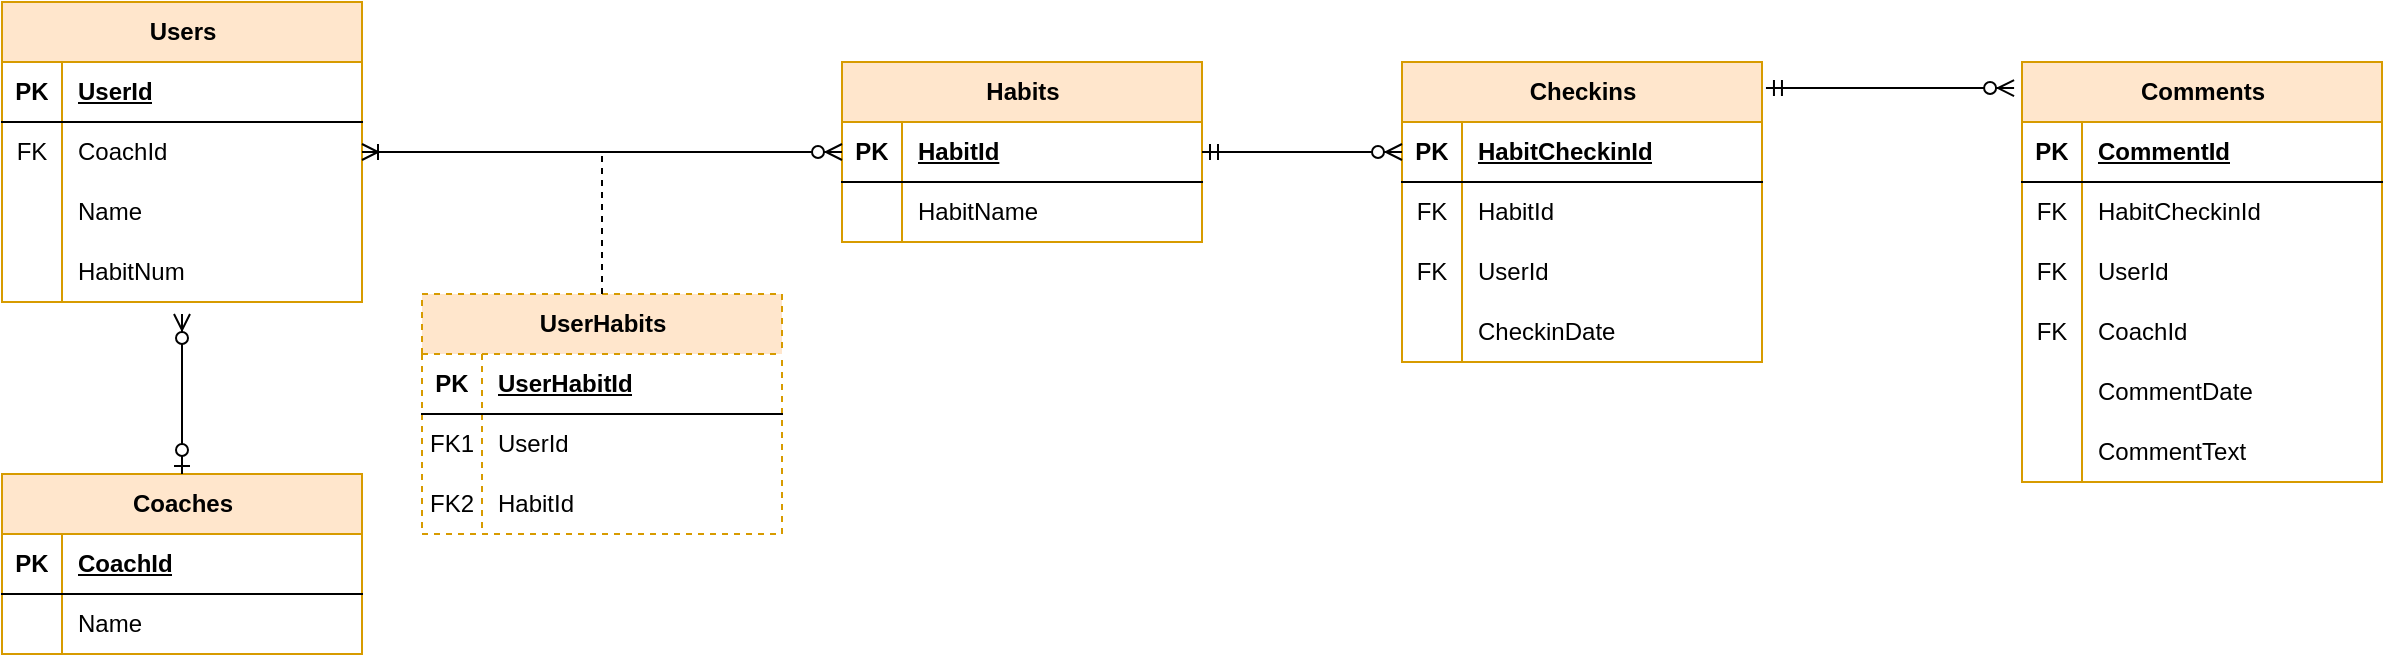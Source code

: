 <mxfile version="22.1.21" type="device">
  <diagram name="Page-1" id="EBmlzILPmTACc4JC5YRT">
    <mxGraphModel dx="871" dy="766" grid="1" gridSize="10" guides="1" tooltips="1" connect="1" arrows="1" fold="1" page="1" pageScale="1" pageWidth="850" pageHeight="1100" math="0" shadow="0">
      <root>
        <mxCell id="0" />
        <mxCell id="1" parent="0" />
        <mxCell id="JDANXj-6AMmn8KX_bIxO-1" value="Users" style="shape=table;startSize=30;container=1;collapsible=1;childLayout=tableLayout;fixedRows=1;rowLines=0;fontStyle=1;align=center;resizeLast=1;html=1;fillColor=#ffe6cc;strokeColor=#d79b00;" vertex="1" parent="1">
          <mxGeometry x="70" y="204" width="180" height="150" as="geometry">
            <mxRectangle x="70" y="210" width="70" height="30" as="alternateBounds" />
          </mxGeometry>
        </mxCell>
        <mxCell id="JDANXj-6AMmn8KX_bIxO-2" value="" style="shape=tableRow;horizontal=0;startSize=0;swimlaneHead=0;swimlaneBody=0;fillColor=none;collapsible=0;dropTarget=0;points=[[0,0.5],[1,0.5]];portConstraint=eastwest;top=0;left=0;right=0;bottom=1;" vertex="1" parent="JDANXj-6AMmn8KX_bIxO-1">
          <mxGeometry y="30" width="180" height="30" as="geometry" />
        </mxCell>
        <mxCell id="JDANXj-6AMmn8KX_bIxO-3" value="PK" style="shape=partialRectangle;connectable=0;fillColor=none;top=0;left=0;bottom=0;right=0;fontStyle=1;overflow=hidden;whiteSpace=wrap;html=1;" vertex="1" parent="JDANXj-6AMmn8KX_bIxO-2">
          <mxGeometry width="30" height="30" as="geometry">
            <mxRectangle width="30" height="30" as="alternateBounds" />
          </mxGeometry>
        </mxCell>
        <mxCell id="JDANXj-6AMmn8KX_bIxO-4" value="UserId" style="shape=partialRectangle;connectable=0;fillColor=none;top=0;left=0;bottom=0;right=0;align=left;spacingLeft=6;fontStyle=5;overflow=hidden;whiteSpace=wrap;html=1;" vertex="1" parent="JDANXj-6AMmn8KX_bIxO-2">
          <mxGeometry x="30" width="150" height="30" as="geometry">
            <mxRectangle width="150" height="30" as="alternateBounds" />
          </mxGeometry>
        </mxCell>
        <mxCell id="JDANXj-6AMmn8KX_bIxO-5" value="" style="shape=tableRow;horizontal=0;startSize=0;swimlaneHead=0;swimlaneBody=0;fillColor=none;collapsible=0;dropTarget=0;points=[[0,0.5],[1,0.5]];portConstraint=eastwest;top=0;left=0;right=0;bottom=0;" vertex="1" parent="JDANXj-6AMmn8KX_bIxO-1">
          <mxGeometry y="60" width="180" height="30" as="geometry" />
        </mxCell>
        <mxCell id="JDANXj-6AMmn8KX_bIxO-6" value="FK" style="shape=partialRectangle;connectable=0;fillColor=none;top=0;left=0;bottom=0;right=0;editable=1;overflow=hidden;whiteSpace=wrap;html=1;" vertex="1" parent="JDANXj-6AMmn8KX_bIxO-5">
          <mxGeometry width="30" height="30" as="geometry">
            <mxRectangle width="30" height="30" as="alternateBounds" />
          </mxGeometry>
        </mxCell>
        <mxCell id="JDANXj-6AMmn8KX_bIxO-7" value="CoachId" style="shape=partialRectangle;connectable=0;fillColor=none;top=0;left=0;bottom=0;right=0;align=left;spacingLeft=6;overflow=hidden;whiteSpace=wrap;html=1;" vertex="1" parent="JDANXj-6AMmn8KX_bIxO-5">
          <mxGeometry x="30" width="150" height="30" as="geometry">
            <mxRectangle width="150" height="30" as="alternateBounds" />
          </mxGeometry>
        </mxCell>
        <mxCell id="JDANXj-6AMmn8KX_bIxO-8" value="" style="shape=tableRow;horizontal=0;startSize=0;swimlaneHead=0;swimlaneBody=0;fillColor=none;collapsible=0;dropTarget=0;points=[[0,0.5],[1,0.5]];portConstraint=eastwest;top=0;left=0;right=0;bottom=0;" vertex="1" parent="JDANXj-6AMmn8KX_bIxO-1">
          <mxGeometry y="90" width="180" height="30" as="geometry" />
        </mxCell>
        <mxCell id="JDANXj-6AMmn8KX_bIxO-9" value="" style="shape=partialRectangle;connectable=0;fillColor=none;top=0;left=0;bottom=0;right=0;editable=1;overflow=hidden;whiteSpace=wrap;html=1;" vertex="1" parent="JDANXj-6AMmn8KX_bIxO-8">
          <mxGeometry width="30" height="30" as="geometry">
            <mxRectangle width="30" height="30" as="alternateBounds" />
          </mxGeometry>
        </mxCell>
        <mxCell id="JDANXj-6AMmn8KX_bIxO-10" value="Name" style="shape=partialRectangle;connectable=0;fillColor=none;top=0;left=0;bottom=0;right=0;align=left;spacingLeft=6;overflow=hidden;whiteSpace=wrap;html=1;" vertex="1" parent="JDANXj-6AMmn8KX_bIxO-8">
          <mxGeometry x="30" width="150" height="30" as="geometry">
            <mxRectangle width="150" height="30" as="alternateBounds" />
          </mxGeometry>
        </mxCell>
        <mxCell id="JDANXj-6AMmn8KX_bIxO-11" value="" style="shape=tableRow;horizontal=0;startSize=0;swimlaneHead=0;swimlaneBody=0;fillColor=none;collapsible=0;dropTarget=0;points=[[0,0.5],[1,0.5]];portConstraint=eastwest;top=0;left=0;right=0;bottom=0;" vertex="1" parent="JDANXj-6AMmn8KX_bIxO-1">
          <mxGeometry y="120" width="180" height="30" as="geometry" />
        </mxCell>
        <mxCell id="JDANXj-6AMmn8KX_bIxO-12" value="" style="shape=partialRectangle;connectable=0;fillColor=none;top=0;left=0;bottom=0;right=0;editable=1;overflow=hidden;whiteSpace=wrap;html=1;" vertex="1" parent="JDANXj-6AMmn8KX_bIxO-11">
          <mxGeometry width="30" height="30" as="geometry">
            <mxRectangle width="30" height="30" as="alternateBounds" />
          </mxGeometry>
        </mxCell>
        <mxCell id="JDANXj-6AMmn8KX_bIxO-13" value="HabitNum" style="shape=partialRectangle;connectable=0;fillColor=none;top=0;left=0;bottom=0;right=0;align=left;spacingLeft=6;overflow=hidden;whiteSpace=wrap;html=1;" vertex="1" parent="JDANXj-6AMmn8KX_bIxO-11">
          <mxGeometry x="30" width="150" height="30" as="geometry">
            <mxRectangle width="150" height="30" as="alternateBounds" />
          </mxGeometry>
        </mxCell>
        <mxCell id="JDANXj-6AMmn8KX_bIxO-14" value="Coaches" style="shape=table;startSize=30;container=1;collapsible=1;childLayout=tableLayout;fixedRows=1;rowLines=0;fontStyle=1;align=center;resizeLast=1;html=1;fillColor=#ffe6cc;strokeColor=#d79b00;" vertex="1" parent="1">
          <mxGeometry x="70" y="440" width="180" height="90" as="geometry" />
        </mxCell>
        <mxCell id="JDANXj-6AMmn8KX_bIxO-15" value="" style="shape=tableRow;horizontal=0;startSize=0;swimlaneHead=0;swimlaneBody=0;fillColor=none;collapsible=0;dropTarget=0;points=[[0,0.5],[1,0.5]];portConstraint=eastwest;top=0;left=0;right=0;bottom=1;" vertex="1" parent="JDANXj-6AMmn8KX_bIxO-14">
          <mxGeometry y="30" width="180" height="30" as="geometry" />
        </mxCell>
        <mxCell id="JDANXj-6AMmn8KX_bIxO-16" value="PK" style="shape=partialRectangle;connectable=0;fillColor=none;top=0;left=0;bottom=0;right=0;fontStyle=1;overflow=hidden;whiteSpace=wrap;html=1;" vertex="1" parent="JDANXj-6AMmn8KX_bIxO-15">
          <mxGeometry width="30" height="30" as="geometry">
            <mxRectangle width="30" height="30" as="alternateBounds" />
          </mxGeometry>
        </mxCell>
        <mxCell id="JDANXj-6AMmn8KX_bIxO-17" value="CoachId" style="shape=partialRectangle;connectable=0;fillColor=none;top=0;left=0;bottom=0;right=0;align=left;spacingLeft=6;fontStyle=5;overflow=hidden;whiteSpace=wrap;html=1;" vertex="1" parent="JDANXj-6AMmn8KX_bIxO-15">
          <mxGeometry x="30" width="150" height="30" as="geometry">
            <mxRectangle width="150" height="30" as="alternateBounds" />
          </mxGeometry>
        </mxCell>
        <mxCell id="JDANXj-6AMmn8KX_bIxO-18" value="" style="shape=tableRow;horizontal=0;startSize=0;swimlaneHead=0;swimlaneBody=0;fillColor=none;collapsible=0;dropTarget=0;points=[[0,0.5],[1,0.5]];portConstraint=eastwest;top=0;left=0;right=0;bottom=0;" vertex="1" parent="JDANXj-6AMmn8KX_bIxO-14">
          <mxGeometry y="60" width="180" height="30" as="geometry" />
        </mxCell>
        <mxCell id="JDANXj-6AMmn8KX_bIxO-19" value="" style="shape=partialRectangle;connectable=0;fillColor=none;top=0;left=0;bottom=0;right=0;editable=1;overflow=hidden;whiteSpace=wrap;html=1;" vertex="1" parent="JDANXj-6AMmn8KX_bIxO-18">
          <mxGeometry width="30" height="30" as="geometry">
            <mxRectangle width="30" height="30" as="alternateBounds" />
          </mxGeometry>
        </mxCell>
        <mxCell id="JDANXj-6AMmn8KX_bIxO-20" value="Name" style="shape=partialRectangle;connectable=0;fillColor=none;top=0;left=0;bottom=0;right=0;align=left;spacingLeft=6;overflow=hidden;whiteSpace=wrap;html=1;" vertex="1" parent="JDANXj-6AMmn8KX_bIxO-18">
          <mxGeometry x="30" width="150" height="30" as="geometry">
            <mxRectangle width="150" height="30" as="alternateBounds" />
          </mxGeometry>
        </mxCell>
        <mxCell id="JDANXj-6AMmn8KX_bIxO-33" value="" style="fontSize=12;html=1;endArrow=ERzeroToMany;startArrow=ERzeroToOne;rounded=0;exitX=0.5;exitY=0;exitDx=0;exitDy=0;" edge="1" parent="1" source="JDANXj-6AMmn8KX_bIxO-14">
          <mxGeometry width="100" height="100" relative="1" as="geometry">
            <mxPoint x="320" y="500" as="sourcePoint" />
            <mxPoint x="160" y="360" as="targetPoint" />
          </mxGeometry>
        </mxCell>
        <mxCell id="JDANXj-6AMmn8KX_bIxO-35" value="Habits" style="shape=table;startSize=30;container=1;collapsible=1;childLayout=tableLayout;fixedRows=1;rowLines=0;fontStyle=1;align=center;resizeLast=1;html=1;fillColor=#ffe6cc;strokeColor=#d79b00;" vertex="1" parent="1">
          <mxGeometry x="490" y="234" width="180" height="90" as="geometry" />
        </mxCell>
        <mxCell id="JDANXj-6AMmn8KX_bIxO-36" value="" style="shape=tableRow;horizontal=0;startSize=0;swimlaneHead=0;swimlaneBody=0;fillColor=none;collapsible=0;dropTarget=0;points=[[0,0.5],[1,0.5]];portConstraint=eastwest;top=0;left=0;right=0;bottom=1;" vertex="1" parent="JDANXj-6AMmn8KX_bIxO-35">
          <mxGeometry y="30" width="180" height="30" as="geometry" />
        </mxCell>
        <mxCell id="JDANXj-6AMmn8KX_bIxO-37" value="PK" style="shape=partialRectangle;connectable=0;fillColor=none;top=0;left=0;bottom=0;right=0;fontStyle=1;overflow=hidden;whiteSpace=wrap;html=1;" vertex="1" parent="JDANXj-6AMmn8KX_bIxO-36">
          <mxGeometry width="30" height="30" as="geometry">
            <mxRectangle width="30" height="30" as="alternateBounds" />
          </mxGeometry>
        </mxCell>
        <mxCell id="JDANXj-6AMmn8KX_bIxO-38" value="HabitId" style="shape=partialRectangle;connectable=0;fillColor=none;top=0;left=0;bottom=0;right=0;align=left;spacingLeft=6;fontStyle=5;overflow=hidden;whiteSpace=wrap;html=1;" vertex="1" parent="JDANXj-6AMmn8KX_bIxO-36">
          <mxGeometry x="30" width="150" height="30" as="geometry">
            <mxRectangle width="150" height="30" as="alternateBounds" />
          </mxGeometry>
        </mxCell>
        <mxCell id="JDANXj-6AMmn8KX_bIxO-39" value="" style="shape=tableRow;horizontal=0;startSize=0;swimlaneHead=0;swimlaneBody=0;fillColor=none;collapsible=0;dropTarget=0;points=[[0,0.5],[1,0.5]];portConstraint=eastwest;top=0;left=0;right=0;bottom=0;" vertex="1" parent="JDANXj-6AMmn8KX_bIxO-35">
          <mxGeometry y="60" width="180" height="30" as="geometry" />
        </mxCell>
        <mxCell id="JDANXj-6AMmn8KX_bIxO-40" value="" style="shape=partialRectangle;connectable=0;fillColor=none;top=0;left=0;bottom=0;right=0;editable=1;overflow=hidden;whiteSpace=wrap;html=1;" vertex="1" parent="JDANXj-6AMmn8KX_bIxO-39">
          <mxGeometry width="30" height="30" as="geometry">
            <mxRectangle width="30" height="30" as="alternateBounds" />
          </mxGeometry>
        </mxCell>
        <mxCell id="JDANXj-6AMmn8KX_bIxO-41" value="HabitName" style="shape=partialRectangle;connectable=0;fillColor=none;top=0;left=0;bottom=0;right=0;align=left;spacingLeft=6;overflow=hidden;whiteSpace=wrap;html=1;" vertex="1" parent="JDANXj-6AMmn8KX_bIxO-39">
          <mxGeometry x="30" width="150" height="30" as="geometry">
            <mxRectangle width="150" height="30" as="alternateBounds" />
          </mxGeometry>
        </mxCell>
        <mxCell id="JDANXj-6AMmn8KX_bIxO-48" value="UserHabits" style="shape=table;startSize=30;container=1;collapsible=1;childLayout=tableLayout;fixedRows=1;rowLines=0;fontStyle=1;align=center;resizeLast=1;html=1;fillColor=#ffe6cc;strokeColor=#d79b00;dashed=1;" vertex="1" parent="1">
          <mxGeometry x="280" y="350" width="180" height="120" as="geometry" />
        </mxCell>
        <mxCell id="JDANXj-6AMmn8KX_bIxO-49" value="" style="shape=tableRow;horizontal=0;startSize=0;swimlaneHead=0;swimlaneBody=0;fillColor=none;collapsible=0;dropTarget=0;points=[[0,0.5],[1,0.5]];portConstraint=eastwest;top=0;left=0;right=0;bottom=1;" vertex="1" parent="JDANXj-6AMmn8KX_bIxO-48">
          <mxGeometry y="30" width="180" height="30" as="geometry" />
        </mxCell>
        <mxCell id="JDANXj-6AMmn8KX_bIxO-50" value="PK" style="shape=partialRectangle;connectable=0;fillColor=none;top=0;left=0;bottom=0;right=0;fontStyle=1;overflow=hidden;whiteSpace=wrap;html=1;" vertex="1" parent="JDANXj-6AMmn8KX_bIxO-49">
          <mxGeometry width="30" height="30" as="geometry">
            <mxRectangle width="30" height="30" as="alternateBounds" />
          </mxGeometry>
        </mxCell>
        <mxCell id="JDANXj-6AMmn8KX_bIxO-51" value="UserHabitId" style="shape=partialRectangle;connectable=0;fillColor=none;top=0;left=0;bottom=0;right=0;align=left;spacingLeft=6;fontStyle=5;overflow=hidden;whiteSpace=wrap;html=1;" vertex="1" parent="JDANXj-6AMmn8KX_bIxO-49">
          <mxGeometry x="30" width="150" height="30" as="geometry">
            <mxRectangle width="150" height="30" as="alternateBounds" />
          </mxGeometry>
        </mxCell>
        <mxCell id="JDANXj-6AMmn8KX_bIxO-52" value="" style="shape=tableRow;horizontal=0;startSize=0;swimlaneHead=0;swimlaneBody=0;fillColor=none;collapsible=0;dropTarget=0;points=[[0,0.5],[1,0.5]];portConstraint=eastwest;top=0;left=0;right=0;bottom=0;" vertex="1" parent="JDANXj-6AMmn8KX_bIxO-48">
          <mxGeometry y="60" width="180" height="30" as="geometry" />
        </mxCell>
        <mxCell id="JDANXj-6AMmn8KX_bIxO-53" value="FK1" style="shape=partialRectangle;connectable=0;fillColor=none;top=0;left=0;bottom=0;right=0;editable=1;overflow=hidden;whiteSpace=wrap;html=1;" vertex="1" parent="JDANXj-6AMmn8KX_bIxO-52">
          <mxGeometry width="30" height="30" as="geometry">
            <mxRectangle width="30" height="30" as="alternateBounds" />
          </mxGeometry>
        </mxCell>
        <mxCell id="JDANXj-6AMmn8KX_bIxO-54" value="UserId" style="shape=partialRectangle;connectable=0;fillColor=none;top=0;left=0;bottom=0;right=0;align=left;spacingLeft=6;overflow=hidden;whiteSpace=wrap;html=1;" vertex="1" parent="JDANXj-6AMmn8KX_bIxO-52">
          <mxGeometry x="30" width="150" height="30" as="geometry">
            <mxRectangle width="150" height="30" as="alternateBounds" />
          </mxGeometry>
        </mxCell>
        <mxCell id="JDANXj-6AMmn8KX_bIxO-55" value="" style="shape=tableRow;horizontal=0;startSize=0;swimlaneHead=0;swimlaneBody=0;fillColor=none;collapsible=0;dropTarget=0;points=[[0,0.5],[1,0.5]];portConstraint=eastwest;top=0;left=0;right=0;bottom=0;" vertex="1" parent="JDANXj-6AMmn8KX_bIxO-48">
          <mxGeometry y="90" width="180" height="30" as="geometry" />
        </mxCell>
        <mxCell id="JDANXj-6AMmn8KX_bIxO-56" value="FK2" style="shape=partialRectangle;connectable=0;fillColor=none;top=0;left=0;bottom=0;right=0;editable=1;overflow=hidden;whiteSpace=wrap;html=1;" vertex="1" parent="JDANXj-6AMmn8KX_bIxO-55">
          <mxGeometry width="30" height="30" as="geometry">
            <mxRectangle width="30" height="30" as="alternateBounds" />
          </mxGeometry>
        </mxCell>
        <mxCell id="JDANXj-6AMmn8KX_bIxO-57" value="HabitId" style="shape=partialRectangle;connectable=0;fillColor=none;top=0;left=0;bottom=0;right=0;align=left;spacingLeft=6;overflow=hidden;whiteSpace=wrap;html=1;" vertex="1" parent="JDANXj-6AMmn8KX_bIxO-55">
          <mxGeometry x="30" width="150" height="30" as="geometry">
            <mxRectangle width="150" height="30" as="alternateBounds" />
          </mxGeometry>
        </mxCell>
        <mxCell id="JDANXj-6AMmn8KX_bIxO-61" value="Checkins" style="shape=table;startSize=30;container=1;collapsible=1;childLayout=tableLayout;fixedRows=1;rowLines=0;fontStyle=1;align=center;resizeLast=1;html=1;fillColor=#ffe6cc;strokeColor=#d79b00;" vertex="1" parent="1">
          <mxGeometry x="770" y="234" width="180" height="150" as="geometry" />
        </mxCell>
        <mxCell id="JDANXj-6AMmn8KX_bIxO-62" value="" style="shape=tableRow;horizontal=0;startSize=0;swimlaneHead=0;swimlaneBody=0;fillColor=none;collapsible=0;dropTarget=0;points=[[0,0.5],[1,0.5]];portConstraint=eastwest;top=0;left=0;right=0;bottom=1;" vertex="1" parent="JDANXj-6AMmn8KX_bIxO-61">
          <mxGeometry y="30" width="180" height="30" as="geometry" />
        </mxCell>
        <mxCell id="JDANXj-6AMmn8KX_bIxO-63" value="PK" style="shape=partialRectangle;connectable=0;fillColor=none;top=0;left=0;bottom=0;right=0;fontStyle=1;overflow=hidden;whiteSpace=wrap;html=1;" vertex="1" parent="JDANXj-6AMmn8KX_bIxO-62">
          <mxGeometry width="30" height="30" as="geometry">
            <mxRectangle width="30" height="30" as="alternateBounds" />
          </mxGeometry>
        </mxCell>
        <mxCell id="JDANXj-6AMmn8KX_bIxO-64" value="HabitCheckinId" style="shape=partialRectangle;connectable=0;fillColor=none;top=0;left=0;bottom=0;right=0;align=left;spacingLeft=6;fontStyle=5;overflow=hidden;whiteSpace=wrap;html=1;" vertex="1" parent="JDANXj-6AMmn8KX_bIxO-62">
          <mxGeometry x="30" width="150" height="30" as="geometry">
            <mxRectangle width="150" height="30" as="alternateBounds" />
          </mxGeometry>
        </mxCell>
        <mxCell id="JDANXj-6AMmn8KX_bIxO-65" value="" style="shape=tableRow;horizontal=0;startSize=0;swimlaneHead=0;swimlaneBody=0;fillColor=none;collapsible=0;dropTarget=0;points=[[0,0.5],[1,0.5]];portConstraint=eastwest;top=0;left=0;right=0;bottom=0;" vertex="1" parent="JDANXj-6AMmn8KX_bIxO-61">
          <mxGeometry y="60" width="180" height="30" as="geometry" />
        </mxCell>
        <mxCell id="JDANXj-6AMmn8KX_bIxO-66" value="FK" style="shape=partialRectangle;connectable=0;fillColor=none;top=0;left=0;bottom=0;right=0;editable=1;overflow=hidden;whiteSpace=wrap;html=1;" vertex="1" parent="JDANXj-6AMmn8KX_bIxO-65">
          <mxGeometry width="30" height="30" as="geometry">
            <mxRectangle width="30" height="30" as="alternateBounds" />
          </mxGeometry>
        </mxCell>
        <mxCell id="JDANXj-6AMmn8KX_bIxO-67" value="HabitId" style="shape=partialRectangle;connectable=0;fillColor=none;top=0;left=0;bottom=0;right=0;align=left;spacingLeft=6;overflow=hidden;whiteSpace=wrap;html=1;" vertex="1" parent="JDANXj-6AMmn8KX_bIxO-65">
          <mxGeometry x="30" width="150" height="30" as="geometry">
            <mxRectangle width="150" height="30" as="alternateBounds" />
          </mxGeometry>
        </mxCell>
        <mxCell id="JDANXj-6AMmn8KX_bIxO-68" value="" style="shape=tableRow;horizontal=0;startSize=0;swimlaneHead=0;swimlaneBody=0;fillColor=none;collapsible=0;dropTarget=0;points=[[0,0.5],[1,0.5]];portConstraint=eastwest;top=0;left=0;right=0;bottom=0;" vertex="1" parent="JDANXj-6AMmn8KX_bIxO-61">
          <mxGeometry y="90" width="180" height="30" as="geometry" />
        </mxCell>
        <mxCell id="JDANXj-6AMmn8KX_bIxO-69" value="FK" style="shape=partialRectangle;connectable=0;fillColor=none;top=0;left=0;bottom=0;right=0;editable=1;overflow=hidden;whiteSpace=wrap;html=1;" vertex="1" parent="JDANXj-6AMmn8KX_bIxO-68">
          <mxGeometry width="30" height="30" as="geometry">
            <mxRectangle width="30" height="30" as="alternateBounds" />
          </mxGeometry>
        </mxCell>
        <mxCell id="JDANXj-6AMmn8KX_bIxO-70" value="UserId" style="shape=partialRectangle;connectable=0;fillColor=none;top=0;left=0;bottom=0;right=0;align=left;spacingLeft=6;overflow=hidden;whiteSpace=wrap;html=1;" vertex="1" parent="JDANXj-6AMmn8KX_bIxO-68">
          <mxGeometry x="30" width="150" height="30" as="geometry">
            <mxRectangle width="150" height="30" as="alternateBounds" />
          </mxGeometry>
        </mxCell>
        <mxCell id="JDANXj-6AMmn8KX_bIxO-71" value="" style="shape=tableRow;horizontal=0;startSize=0;swimlaneHead=0;swimlaneBody=0;fillColor=none;collapsible=0;dropTarget=0;points=[[0,0.5],[1,0.5]];portConstraint=eastwest;top=0;left=0;right=0;bottom=0;" vertex="1" parent="JDANXj-6AMmn8KX_bIxO-61">
          <mxGeometry y="120" width="180" height="30" as="geometry" />
        </mxCell>
        <mxCell id="JDANXj-6AMmn8KX_bIxO-72" value="" style="shape=partialRectangle;connectable=0;fillColor=none;top=0;left=0;bottom=0;right=0;editable=1;overflow=hidden;whiteSpace=wrap;html=1;" vertex="1" parent="JDANXj-6AMmn8KX_bIxO-71">
          <mxGeometry width="30" height="30" as="geometry">
            <mxRectangle width="30" height="30" as="alternateBounds" />
          </mxGeometry>
        </mxCell>
        <mxCell id="JDANXj-6AMmn8KX_bIxO-73" value="CheckinDate" style="shape=partialRectangle;connectable=0;fillColor=none;top=0;left=0;bottom=0;right=0;align=left;spacingLeft=6;overflow=hidden;whiteSpace=wrap;html=1;" vertex="1" parent="JDANXj-6AMmn8KX_bIxO-71">
          <mxGeometry x="30" width="150" height="30" as="geometry">
            <mxRectangle width="150" height="30" as="alternateBounds" />
          </mxGeometry>
        </mxCell>
        <mxCell id="JDANXj-6AMmn8KX_bIxO-74" value="Comments" style="shape=table;startSize=30;container=1;collapsible=1;childLayout=tableLayout;fixedRows=1;rowLines=0;fontStyle=1;align=center;resizeLast=1;html=1;fillColor=#ffe6cc;strokeColor=#d79b00;" vertex="1" parent="1">
          <mxGeometry x="1080" y="234" width="180" height="210" as="geometry" />
        </mxCell>
        <mxCell id="JDANXj-6AMmn8KX_bIxO-75" value="" style="shape=tableRow;horizontal=0;startSize=0;swimlaneHead=0;swimlaneBody=0;fillColor=none;collapsible=0;dropTarget=0;points=[[0,0.5],[1,0.5]];portConstraint=eastwest;top=0;left=0;right=0;bottom=1;" vertex="1" parent="JDANXj-6AMmn8KX_bIxO-74">
          <mxGeometry y="30" width="180" height="30" as="geometry" />
        </mxCell>
        <mxCell id="JDANXj-6AMmn8KX_bIxO-76" value="PK" style="shape=partialRectangle;connectable=0;fillColor=none;top=0;left=0;bottom=0;right=0;fontStyle=1;overflow=hidden;whiteSpace=wrap;html=1;" vertex="1" parent="JDANXj-6AMmn8KX_bIxO-75">
          <mxGeometry width="30" height="30" as="geometry">
            <mxRectangle width="30" height="30" as="alternateBounds" />
          </mxGeometry>
        </mxCell>
        <mxCell id="JDANXj-6AMmn8KX_bIxO-77" value="CommentId" style="shape=partialRectangle;connectable=0;fillColor=none;top=0;left=0;bottom=0;right=0;align=left;spacingLeft=6;fontStyle=5;overflow=hidden;whiteSpace=wrap;html=1;" vertex="1" parent="JDANXj-6AMmn8KX_bIxO-75">
          <mxGeometry x="30" width="150" height="30" as="geometry">
            <mxRectangle width="150" height="30" as="alternateBounds" />
          </mxGeometry>
        </mxCell>
        <mxCell id="JDANXj-6AMmn8KX_bIxO-78" value="" style="shape=tableRow;horizontal=0;startSize=0;swimlaneHead=0;swimlaneBody=0;fillColor=none;collapsible=0;dropTarget=0;points=[[0,0.5],[1,0.5]];portConstraint=eastwest;top=0;left=0;right=0;bottom=0;" vertex="1" parent="JDANXj-6AMmn8KX_bIxO-74">
          <mxGeometry y="60" width="180" height="30" as="geometry" />
        </mxCell>
        <mxCell id="JDANXj-6AMmn8KX_bIxO-79" value="FK" style="shape=partialRectangle;connectable=0;fillColor=none;top=0;left=0;bottom=0;right=0;editable=1;overflow=hidden;whiteSpace=wrap;html=1;" vertex="1" parent="JDANXj-6AMmn8KX_bIxO-78">
          <mxGeometry width="30" height="30" as="geometry">
            <mxRectangle width="30" height="30" as="alternateBounds" />
          </mxGeometry>
        </mxCell>
        <mxCell id="JDANXj-6AMmn8KX_bIxO-80" value="HabitCheckinId" style="shape=partialRectangle;connectable=0;fillColor=none;top=0;left=0;bottom=0;right=0;align=left;spacingLeft=6;overflow=hidden;whiteSpace=wrap;html=1;" vertex="1" parent="JDANXj-6AMmn8KX_bIxO-78">
          <mxGeometry x="30" width="150" height="30" as="geometry">
            <mxRectangle width="150" height="30" as="alternateBounds" />
          </mxGeometry>
        </mxCell>
        <mxCell id="JDANXj-6AMmn8KX_bIxO-81" value="" style="shape=tableRow;horizontal=0;startSize=0;swimlaneHead=0;swimlaneBody=0;fillColor=none;collapsible=0;dropTarget=0;points=[[0,0.5],[1,0.5]];portConstraint=eastwest;top=0;left=0;right=0;bottom=0;" vertex="1" parent="JDANXj-6AMmn8KX_bIxO-74">
          <mxGeometry y="90" width="180" height="30" as="geometry" />
        </mxCell>
        <mxCell id="JDANXj-6AMmn8KX_bIxO-82" value="FK" style="shape=partialRectangle;connectable=0;fillColor=none;top=0;left=0;bottom=0;right=0;editable=1;overflow=hidden;whiteSpace=wrap;html=1;" vertex="1" parent="JDANXj-6AMmn8KX_bIxO-81">
          <mxGeometry width="30" height="30" as="geometry">
            <mxRectangle width="30" height="30" as="alternateBounds" />
          </mxGeometry>
        </mxCell>
        <mxCell id="JDANXj-6AMmn8KX_bIxO-83" value="UserId" style="shape=partialRectangle;connectable=0;fillColor=none;top=0;left=0;bottom=0;right=0;align=left;spacingLeft=6;overflow=hidden;whiteSpace=wrap;html=1;" vertex="1" parent="JDANXj-6AMmn8KX_bIxO-81">
          <mxGeometry x="30" width="150" height="30" as="geometry">
            <mxRectangle width="150" height="30" as="alternateBounds" />
          </mxGeometry>
        </mxCell>
        <mxCell id="JDANXj-6AMmn8KX_bIxO-84" value="" style="shape=tableRow;horizontal=0;startSize=0;swimlaneHead=0;swimlaneBody=0;fillColor=none;collapsible=0;dropTarget=0;points=[[0,0.5],[1,0.5]];portConstraint=eastwest;top=0;left=0;right=0;bottom=0;" vertex="1" parent="JDANXj-6AMmn8KX_bIxO-74">
          <mxGeometry y="120" width="180" height="30" as="geometry" />
        </mxCell>
        <mxCell id="JDANXj-6AMmn8KX_bIxO-85" value="FK" style="shape=partialRectangle;connectable=0;fillColor=none;top=0;left=0;bottom=0;right=0;editable=1;overflow=hidden;whiteSpace=wrap;html=1;" vertex="1" parent="JDANXj-6AMmn8KX_bIxO-84">
          <mxGeometry width="30" height="30" as="geometry">
            <mxRectangle width="30" height="30" as="alternateBounds" />
          </mxGeometry>
        </mxCell>
        <mxCell id="JDANXj-6AMmn8KX_bIxO-86" value="CoachId" style="shape=partialRectangle;connectable=0;fillColor=none;top=0;left=0;bottom=0;right=0;align=left;spacingLeft=6;overflow=hidden;whiteSpace=wrap;html=1;" vertex="1" parent="JDANXj-6AMmn8KX_bIxO-84">
          <mxGeometry x="30" width="150" height="30" as="geometry">
            <mxRectangle width="150" height="30" as="alternateBounds" />
          </mxGeometry>
        </mxCell>
        <mxCell id="JDANXj-6AMmn8KX_bIxO-87" value="" style="shape=tableRow;horizontal=0;startSize=0;swimlaneHead=0;swimlaneBody=0;fillColor=none;collapsible=0;dropTarget=0;points=[[0,0.5],[1,0.5]];portConstraint=eastwest;top=0;left=0;right=0;bottom=0;" vertex="1" parent="JDANXj-6AMmn8KX_bIxO-74">
          <mxGeometry y="150" width="180" height="30" as="geometry" />
        </mxCell>
        <mxCell id="JDANXj-6AMmn8KX_bIxO-88" value="" style="shape=partialRectangle;connectable=0;fillColor=none;top=0;left=0;bottom=0;right=0;editable=1;overflow=hidden;whiteSpace=wrap;html=1;" vertex="1" parent="JDANXj-6AMmn8KX_bIxO-87">
          <mxGeometry width="30" height="30" as="geometry">
            <mxRectangle width="30" height="30" as="alternateBounds" />
          </mxGeometry>
        </mxCell>
        <mxCell id="JDANXj-6AMmn8KX_bIxO-89" value="CommentDate" style="shape=partialRectangle;connectable=0;fillColor=none;top=0;left=0;bottom=0;right=0;align=left;spacingLeft=6;overflow=hidden;whiteSpace=wrap;html=1;" vertex="1" parent="JDANXj-6AMmn8KX_bIxO-87">
          <mxGeometry x="30" width="150" height="30" as="geometry">
            <mxRectangle width="150" height="30" as="alternateBounds" />
          </mxGeometry>
        </mxCell>
        <mxCell id="JDANXj-6AMmn8KX_bIxO-90" value="" style="shape=tableRow;horizontal=0;startSize=0;swimlaneHead=0;swimlaneBody=0;fillColor=none;collapsible=0;dropTarget=0;points=[[0,0.5],[1,0.5]];portConstraint=eastwest;top=0;left=0;right=0;bottom=0;" vertex="1" parent="JDANXj-6AMmn8KX_bIxO-74">
          <mxGeometry y="180" width="180" height="30" as="geometry" />
        </mxCell>
        <mxCell id="JDANXj-6AMmn8KX_bIxO-91" value="" style="shape=partialRectangle;connectable=0;fillColor=none;top=0;left=0;bottom=0;right=0;editable=1;overflow=hidden;whiteSpace=wrap;html=1;" vertex="1" parent="JDANXj-6AMmn8KX_bIxO-90">
          <mxGeometry width="30" height="30" as="geometry">
            <mxRectangle width="30" height="30" as="alternateBounds" />
          </mxGeometry>
        </mxCell>
        <mxCell id="JDANXj-6AMmn8KX_bIxO-92" value="CommentText" style="shape=partialRectangle;connectable=0;fillColor=none;top=0;left=0;bottom=0;right=0;align=left;spacingLeft=6;overflow=hidden;whiteSpace=wrap;html=1;" vertex="1" parent="JDANXj-6AMmn8KX_bIxO-90">
          <mxGeometry x="30" width="150" height="30" as="geometry">
            <mxRectangle width="150" height="30" as="alternateBounds" />
          </mxGeometry>
        </mxCell>
        <mxCell id="JDANXj-6AMmn8KX_bIxO-93" value="" style="edgeStyle=entityRelationEdgeStyle;fontSize=12;html=1;endArrow=ERoneToMany;startArrow=ERzeroToMany;rounded=0;entryX=1;entryY=0.5;entryDx=0;entryDy=0;" edge="1" parent="1" source="JDANXj-6AMmn8KX_bIxO-35" target="JDANXj-6AMmn8KX_bIxO-5">
          <mxGeometry width="100" height="100" relative="1" as="geometry">
            <mxPoint x="400" y="280" as="sourcePoint" />
            <mxPoint x="300" y="310" as="targetPoint" />
          </mxGeometry>
        </mxCell>
        <mxCell id="JDANXj-6AMmn8KX_bIxO-94" value="" style="endArrow=none;html=1;rounded=0;exitX=0.5;exitY=0;exitDx=0;exitDy=0;dashed=1;" edge="1" parent="1" source="JDANXj-6AMmn8KX_bIxO-48">
          <mxGeometry relative="1" as="geometry">
            <mxPoint x="410" y="420" as="sourcePoint" />
            <mxPoint x="370" y="280" as="targetPoint" />
          </mxGeometry>
        </mxCell>
        <mxCell id="JDANXj-6AMmn8KX_bIxO-96" value="" style="edgeStyle=entityRelationEdgeStyle;fontSize=12;html=1;endArrow=ERzeroToMany;startArrow=ERmandOne;rounded=0;exitX=1;exitY=0.5;exitDx=0;exitDy=0;entryX=0;entryY=0.5;entryDx=0;entryDy=0;" edge="1" parent="1" source="JDANXj-6AMmn8KX_bIxO-36" target="JDANXj-6AMmn8KX_bIxO-62">
          <mxGeometry width="100" height="100" relative="1" as="geometry">
            <mxPoint x="560" y="470" as="sourcePoint" />
            <mxPoint x="769" y="247" as="targetPoint" />
          </mxGeometry>
        </mxCell>
        <mxCell id="JDANXj-6AMmn8KX_bIxO-98" value="" style="edgeStyle=entityRelationEdgeStyle;fontSize=12;html=1;endArrow=ERzeroToMany;startArrow=ERmandOne;rounded=0;entryX=-0.022;entryY=0.062;entryDx=0;entryDy=0;exitX=1.011;exitY=0.087;exitDx=0;exitDy=0;exitPerimeter=0;entryPerimeter=0;" edge="1" parent="1" source="JDANXj-6AMmn8KX_bIxO-61" target="JDANXj-6AMmn8KX_bIxO-74">
          <mxGeometry width="100" height="100" relative="1" as="geometry">
            <mxPoint x="960" y="250" as="sourcePoint" />
            <mxPoint x="600" y="590" as="targetPoint" />
            <Array as="points">
              <mxPoint x="860" y="410" />
            </Array>
          </mxGeometry>
        </mxCell>
      </root>
    </mxGraphModel>
  </diagram>
</mxfile>
